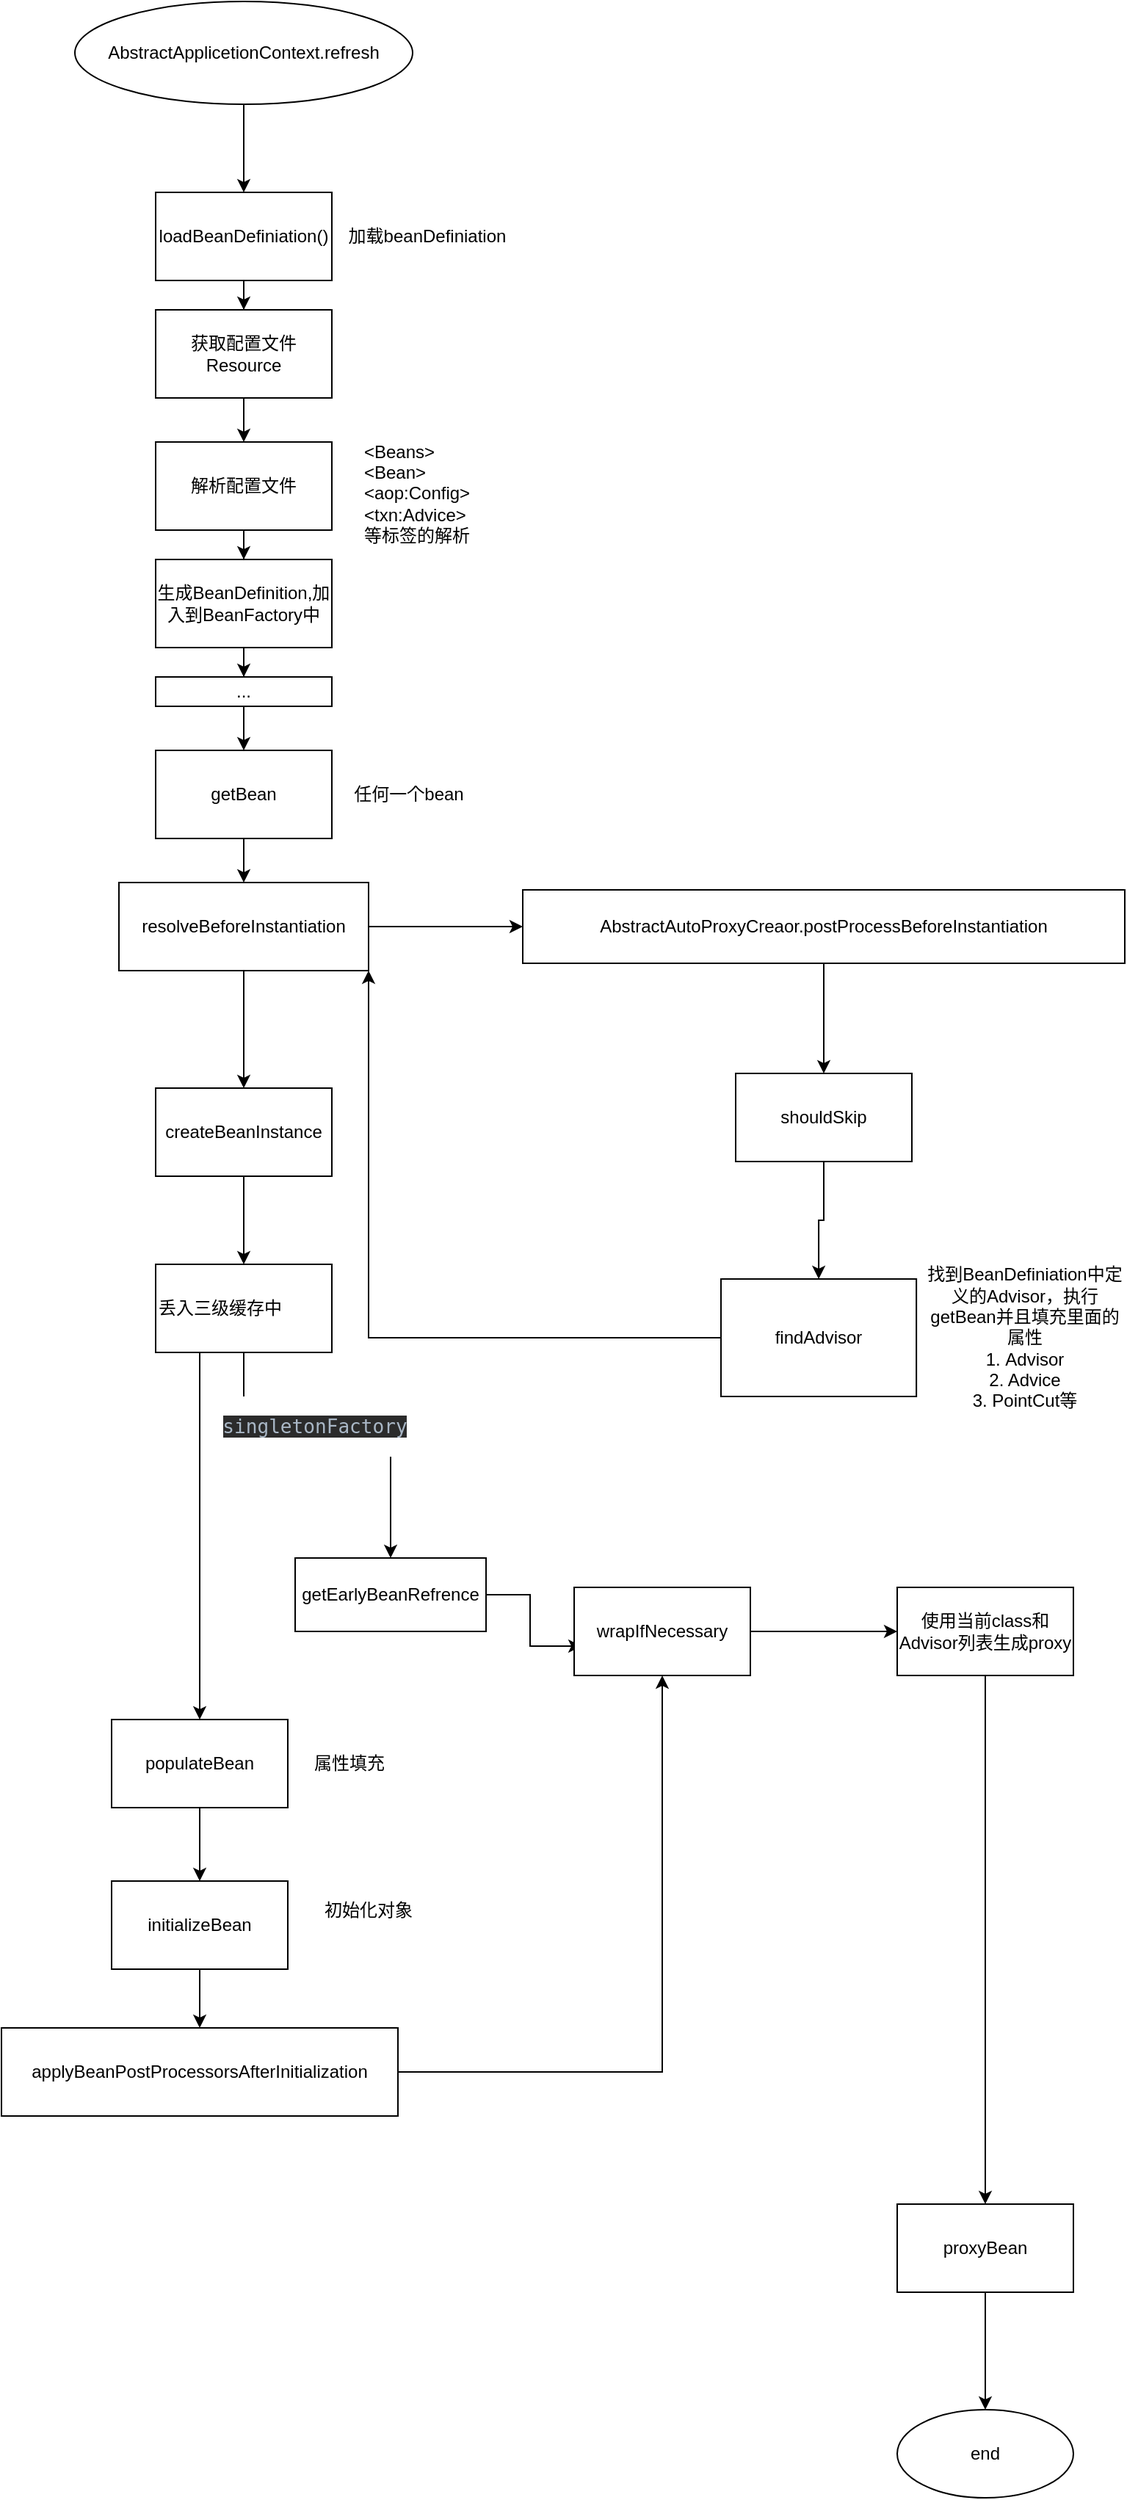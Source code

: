 <mxfile>
    <diagram id="eJLKwUA-yulRHl1Hynf2" name="Page-1">
        <mxGraphModel dx="3290" dy="2425" grid="1" gridSize="10" guides="1" tooltips="1" connect="1" arrows="1" fold="1" page="1" pageScale="1" pageWidth="827" pageHeight="1169" math="0" shadow="0">
            <root>
                <mxCell id="0"/>
                <mxCell id="1" parent="0"/>
                <mxCell id="8" value="" style="edgeStyle=orthogonalEdgeStyle;rounded=0;orthogonalLoop=1;jettySize=auto;html=1;" edge="1" parent="1" source="6" target="7">
                    <mxGeometry relative="1" as="geometry"/>
                </mxCell>
                <mxCell id="6" value="AbstractApplicetionContext.refresh" style="ellipse;whiteSpace=wrap;html=1;" vertex="1" parent="1">
                    <mxGeometry x="195" y="50" width="230" height="70" as="geometry"/>
                </mxCell>
                <mxCell id="10" value="" style="group" vertex="1" connectable="0" parent="1">
                    <mxGeometry x="250" y="180" width="250" height="60" as="geometry"/>
                </mxCell>
                <mxCell id="7" value="loadBeanDefiniation()" style="whiteSpace=wrap;html=1;" vertex="1" parent="10">
                    <mxGeometry width="120" height="60" as="geometry"/>
                </mxCell>
                <mxCell id="9" value="加载beanDefiniation" style="text;html=1;strokeColor=none;fillColor=none;align=center;verticalAlign=middle;whiteSpace=wrap;rounded=0;" vertex="1" parent="10">
                    <mxGeometry x="120" y="20" width="130" height="20" as="geometry"/>
                </mxCell>
                <mxCell id="14" value="" style="edgeStyle=orthogonalEdgeStyle;rounded=0;orthogonalLoop=1;jettySize=auto;html=1;" edge="1" parent="1" source="11" target="13">
                    <mxGeometry relative="1" as="geometry"/>
                </mxCell>
                <mxCell id="11" value="获取配置文件Resource" style="whiteSpace=wrap;html=1;" vertex="1" parent="1">
                    <mxGeometry x="250" y="260" width="120" height="60" as="geometry"/>
                </mxCell>
                <mxCell id="12" value="" style="edgeStyle=orthogonalEdgeStyle;rounded=0;orthogonalLoop=1;jettySize=auto;html=1;" edge="1" parent="1" source="7" target="11">
                    <mxGeometry relative="1" as="geometry"/>
                </mxCell>
                <mxCell id="19" value="" style="edgeStyle=orthogonalEdgeStyle;rounded=0;orthogonalLoop=1;jettySize=auto;html=1;" edge="1" parent="1" source="13" target="18">
                    <mxGeometry relative="1" as="geometry"/>
                </mxCell>
                <mxCell id="13" value="解析配置文件" style="whiteSpace=wrap;html=1;" vertex="1" parent="1">
                    <mxGeometry x="250" y="350" width="120" height="60" as="geometry"/>
                </mxCell>
                <mxCell id="16" value="&amp;lt;Beans&amp;gt;&lt;br&gt;&amp;lt;Bean&amp;gt;&lt;br&gt;&amp;lt;aop:Config&amp;gt;&lt;br&gt;&amp;lt;txn:Advice&amp;gt;&lt;br&gt;等标签的解析" style="text;html=1;strokeColor=none;fillColor=none;align=left;verticalAlign=middle;whiteSpace=wrap;rounded=0;" vertex="1" parent="1">
                    <mxGeometry x="390" y="340" width="155" height="90" as="geometry"/>
                </mxCell>
                <mxCell id="24" value="" style="edgeStyle=orthogonalEdgeStyle;rounded=0;orthogonalLoop=1;jettySize=auto;html=1;" edge="1" parent="1" source="18" target="23">
                    <mxGeometry relative="1" as="geometry"/>
                </mxCell>
                <mxCell id="18" value="生成BeanDefinition,加入到BeanFactory中" style="whiteSpace=wrap;html=1;" vertex="1" parent="1">
                    <mxGeometry x="250" y="430" width="120" height="60" as="geometry"/>
                </mxCell>
                <mxCell id="26" value="" style="edgeStyle=orthogonalEdgeStyle;rounded=0;orthogonalLoop=1;jettySize=auto;html=1;" edge="1" parent="1" source="23" target="25">
                    <mxGeometry relative="1" as="geometry"/>
                </mxCell>
                <mxCell id="23" value="..." style="whiteSpace=wrap;html=1;" vertex="1" parent="1">
                    <mxGeometry x="250" y="510" width="120" height="20" as="geometry"/>
                </mxCell>
                <mxCell id="28" value="" style="group" vertex="1" connectable="0" parent="1">
                    <mxGeometry x="250" y="560" width="225" height="60" as="geometry"/>
                </mxCell>
                <mxCell id="25" value="getBean" style="whiteSpace=wrap;html=1;" vertex="1" parent="28">
                    <mxGeometry width="120" height="60" as="geometry"/>
                </mxCell>
                <mxCell id="27" value="任何一个bean" style="text;html=1;strokeColor=none;fillColor=none;align=center;verticalAlign=middle;whiteSpace=wrap;rounded=0;" vertex="1" parent="28">
                    <mxGeometry x="120" y="20" width="105" height="20" as="geometry"/>
                </mxCell>
                <mxCell id="32" value="" style="edgeStyle=orthogonalEdgeStyle;rounded=0;orthogonalLoop=1;jettySize=auto;html=1;" edge="1" parent="1" source="29" target="31">
                    <mxGeometry relative="1" as="geometry"/>
                </mxCell>
                <mxCell id="41" value="" style="edgeStyle=orthogonalEdgeStyle;rounded=0;orthogonalLoop=1;jettySize=auto;html=1;" edge="1" parent="1" source="29" target="40">
                    <mxGeometry relative="1" as="geometry"/>
                </mxCell>
                <mxCell id="29" value="resolveBeforeInstantiation" style="whiteSpace=wrap;html=1;" vertex="1" parent="1">
                    <mxGeometry x="225" y="650" width="170" height="60" as="geometry"/>
                </mxCell>
                <mxCell id="30" value="" style="edgeStyle=orthogonalEdgeStyle;rounded=0;orthogonalLoop=1;jettySize=auto;html=1;" edge="1" parent="1" source="25" target="29">
                    <mxGeometry relative="1" as="geometry"/>
                </mxCell>
                <mxCell id="35" value="" style="edgeStyle=orthogonalEdgeStyle;rounded=0;orthogonalLoop=1;jettySize=auto;html=1;" edge="1" parent="1" source="31" target="34">
                    <mxGeometry relative="1" as="geometry"/>
                </mxCell>
                <mxCell id="31" value="AbstractAutoProxyCreaor.postProcessBeforeInstantiation" style="whiteSpace=wrap;html=1;" vertex="1" parent="1">
                    <mxGeometry x="500" y="655" width="410" height="50" as="geometry"/>
                </mxCell>
                <mxCell id="37" value="" style="edgeStyle=orthogonalEdgeStyle;rounded=0;orthogonalLoop=1;jettySize=auto;html=1;" edge="1" parent="1" source="34" target="36">
                    <mxGeometry relative="1" as="geometry"/>
                </mxCell>
                <mxCell id="34" value="shouldSkip" style="whiteSpace=wrap;html=1;" vertex="1" parent="1">
                    <mxGeometry x="645" y="780" width="120" height="60" as="geometry"/>
                </mxCell>
                <mxCell id="39" value="" style="group" vertex="1" connectable="0" parent="1">
                    <mxGeometry x="635" y="920" width="275" height="80" as="geometry"/>
                </mxCell>
                <mxCell id="36" value="findAdvisor" style="whiteSpace=wrap;html=1;" vertex="1" parent="39">
                    <mxGeometry width="133.065" height="80" as="geometry"/>
                </mxCell>
                <mxCell id="38" value="找到BeanDefiniation中定义的Advisor，执行getBean并且填充里面的属性&lt;br&gt;1. Advisor&lt;br&gt;2. Advice&lt;br&gt;3. PointCut等" style="text;html=1;strokeColor=none;fillColor=none;align=center;verticalAlign=middle;whiteSpace=wrap;rounded=0;" vertex="1" parent="39">
                    <mxGeometry x="138.609" width="136.391" height="80" as="geometry"/>
                </mxCell>
                <mxCell id="52" style="edgeStyle=orthogonalEdgeStyle;rounded=0;orthogonalLoop=1;jettySize=auto;html=1;entryX=0.5;entryY=0;entryDx=0;entryDy=0;" edge="1" parent="1" source="40" target="51">
                    <mxGeometry relative="1" as="geometry"/>
                </mxCell>
                <mxCell id="40" value="createBeanInstance" style="whiteSpace=wrap;html=1;" vertex="1" parent="1">
                    <mxGeometry x="250" y="790" width="120" height="60" as="geometry"/>
                </mxCell>
                <mxCell id="42" style="edgeStyle=orthogonalEdgeStyle;rounded=0;orthogonalLoop=1;jettySize=auto;html=1;entryX=1;entryY=1;entryDx=0;entryDy=0;" edge="1" parent="1" source="36" target="29">
                    <mxGeometry relative="1" as="geometry"/>
                </mxCell>
                <mxCell id="55" style="edgeStyle=orthogonalEdgeStyle;rounded=0;orthogonalLoop=1;jettySize=auto;html=1;exitX=1;exitY=0.5;exitDx=0;exitDy=0;entryX=0.042;entryY=0.667;entryDx=0;entryDy=0;entryPerimeter=0;" edge="1" parent="1" source="43" target="45">
                    <mxGeometry relative="1" as="geometry"/>
                </mxCell>
                <mxCell id="43" value="getEarlyBeanRefrence" style="whiteSpace=wrap;html=1;" vertex="1" parent="1">
                    <mxGeometry x="345" y="1110" width="130" height="50" as="geometry"/>
                </mxCell>
                <mxCell id="48" value="" style="edgeStyle=orthogonalEdgeStyle;rounded=0;orthogonalLoop=1;jettySize=auto;html=1;" edge="1" parent="1" source="45" target="47">
                    <mxGeometry relative="1" as="geometry"/>
                </mxCell>
                <mxCell id="45" value="wrapIfNecessary" style="whiteSpace=wrap;html=1;" vertex="1" parent="1">
                    <mxGeometry x="535" y="1130" width="120" height="60" as="geometry"/>
                </mxCell>
                <mxCell id="75" value="" style="edgeStyle=orthogonalEdgeStyle;rounded=0;orthogonalLoop=1;jettySize=auto;html=1;" edge="1" parent="1" source="47" target="74">
                    <mxGeometry relative="1" as="geometry"/>
                </mxCell>
                <mxCell id="47" value="使用当前class和Advisor列表生成proxy" style="whiteSpace=wrap;html=1;" vertex="1" parent="1">
                    <mxGeometry x="755" y="1130" width="120" height="60" as="geometry"/>
                </mxCell>
                <mxCell id="53" style="edgeStyle=orthogonalEdgeStyle;rounded=0;orthogonalLoop=1;jettySize=auto;html=1;" edge="1" parent="1" source="51" target="43">
                    <mxGeometry relative="1" as="geometry">
                        <Array as="points">
                            <mxPoint x="310" y="1020"/>
                            <mxPoint x="410" y="1020"/>
                        </Array>
                    </mxGeometry>
                </mxCell>
                <mxCell id="54" value="&lt;pre style=&quot;background-color: #2b2b2b ; color: #a9b7c6 ; font-family: &amp;#34;jetbrains mono&amp;#34; , monospace ; font-size: 9.8pt&quot;&gt;singletonFactory&lt;/pre&gt;" style="edgeLabel;html=1;align=center;verticalAlign=middle;resizable=0;points=[];" vertex="1" connectable="0" parent="53">
                    <mxGeometry x="-0.184" relative="1" as="geometry">
                        <mxPoint as="offset"/>
                    </mxGeometry>
                </mxCell>
                <mxCell id="56" style="edgeStyle=orthogonalEdgeStyle;rounded=0;orthogonalLoop=1;jettySize=auto;html=1;exitX=0.25;exitY=1;exitDx=0;exitDy=0;entryX=0.5;entryY=0;entryDx=0;entryDy=0;" edge="1" parent="1" source="51" target="57">
                    <mxGeometry relative="1" as="geometry">
                        <mxPoint x="290" y="1210" as="targetPoint"/>
                    </mxGeometry>
                </mxCell>
                <mxCell id="51" value="丢入三级缓存中" style="rounded=0;whiteSpace=wrap;html=1;align=left;" vertex="1" parent="1">
                    <mxGeometry x="250" y="910" width="120" height="60" as="geometry"/>
                </mxCell>
                <mxCell id="63" value="" style="group" vertex="1" connectable="0" parent="1">
                    <mxGeometry x="220" y="1220" width="200" height="60" as="geometry"/>
                </mxCell>
                <mxCell id="57" value="populateBean" style="rounded=0;whiteSpace=wrap;html=1;align=center;" vertex="1" parent="63">
                    <mxGeometry width="120" height="60" as="geometry"/>
                </mxCell>
                <mxCell id="58" value="属性填充" style="text;html=1;strokeColor=none;fillColor=none;align=center;verticalAlign=middle;whiteSpace=wrap;rounded=0;" vertex="1" parent="63">
                    <mxGeometry x="122.5" y="20" width="77.5" height="20" as="geometry"/>
                </mxCell>
                <mxCell id="65" value="" style="edgeStyle=orthogonalEdgeStyle;rounded=0;orthogonalLoop=1;jettySize=auto;html=1;" edge="1" parent="1" source="57" target="64">
                    <mxGeometry relative="1" as="geometry"/>
                </mxCell>
                <mxCell id="69" value="" style="group" vertex="1" connectable="0" parent="1">
                    <mxGeometry x="220" y="1330" width="230" height="60" as="geometry"/>
                </mxCell>
                <mxCell id="64" value="initializeBean" style="whiteSpace=wrap;html=1;rounded=0;" vertex="1" parent="69">
                    <mxGeometry width="120" height="60" as="geometry"/>
                </mxCell>
                <mxCell id="66" value="初始化对象" style="text;html=1;strokeColor=none;fillColor=none;align=center;verticalAlign=middle;whiteSpace=wrap;rounded=0;" vertex="1" parent="69">
                    <mxGeometry x="120" y="10" width="110" height="20" as="geometry"/>
                </mxCell>
                <mxCell id="72" style="edgeStyle=orthogonalEdgeStyle;rounded=0;orthogonalLoop=1;jettySize=auto;html=1;entryX=0.5;entryY=1;entryDx=0;entryDy=0;" edge="1" parent="1" source="70" target="45">
                    <mxGeometry relative="1" as="geometry"/>
                </mxCell>
                <mxCell id="70" value="applyBeanPostProcessorsAfterInitialization" style="whiteSpace=wrap;html=1;rounded=0;" vertex="1" parent="1">
                    <mxGeometry x="145" y="1430" width="270" height="60" as="geometry"/>
                </mxCell>
                <mxCell id="71" value="" style="edgeStyle=orthogonalEdgeStyle;rounded=0;orthogonalLoop=1;jettySize=auto;html=1;" edge="1" parent="1" source="64" target="70">
                    <mxGeometry relative="1" as="geometry"/>
                </mxCell>
                <mxCell id="77" value="" style="edgeStyle=orthogonalEdgeStyle;rounded=0;orthogonalLoop=1;jettySize=auto;html=1;" edge="1" parent="1" source="74" target="76">
                    <mxGeometry relative="1" as="geometry"/>
                </mxCell>
                <mxCell id="74" value="proxyBean" style="whiteSpace=wrap;html=1;" vertex="1" parent="1">
                    <mxGeometry x="755" y="1550" width="120" height="60" as="geometry"/>
                </mxCell>
                <mxCell id="76" value="end" style="ellipse;whiteSpace=wrap;html=1;" vertex="1" parent="1">
                    <mxGeometry x="755" y="1690" width="120" height="60" as="geometry"/>
                </mxCell>
            </root>
        </mxGraphModel>
    </diagram>
</mxfile>